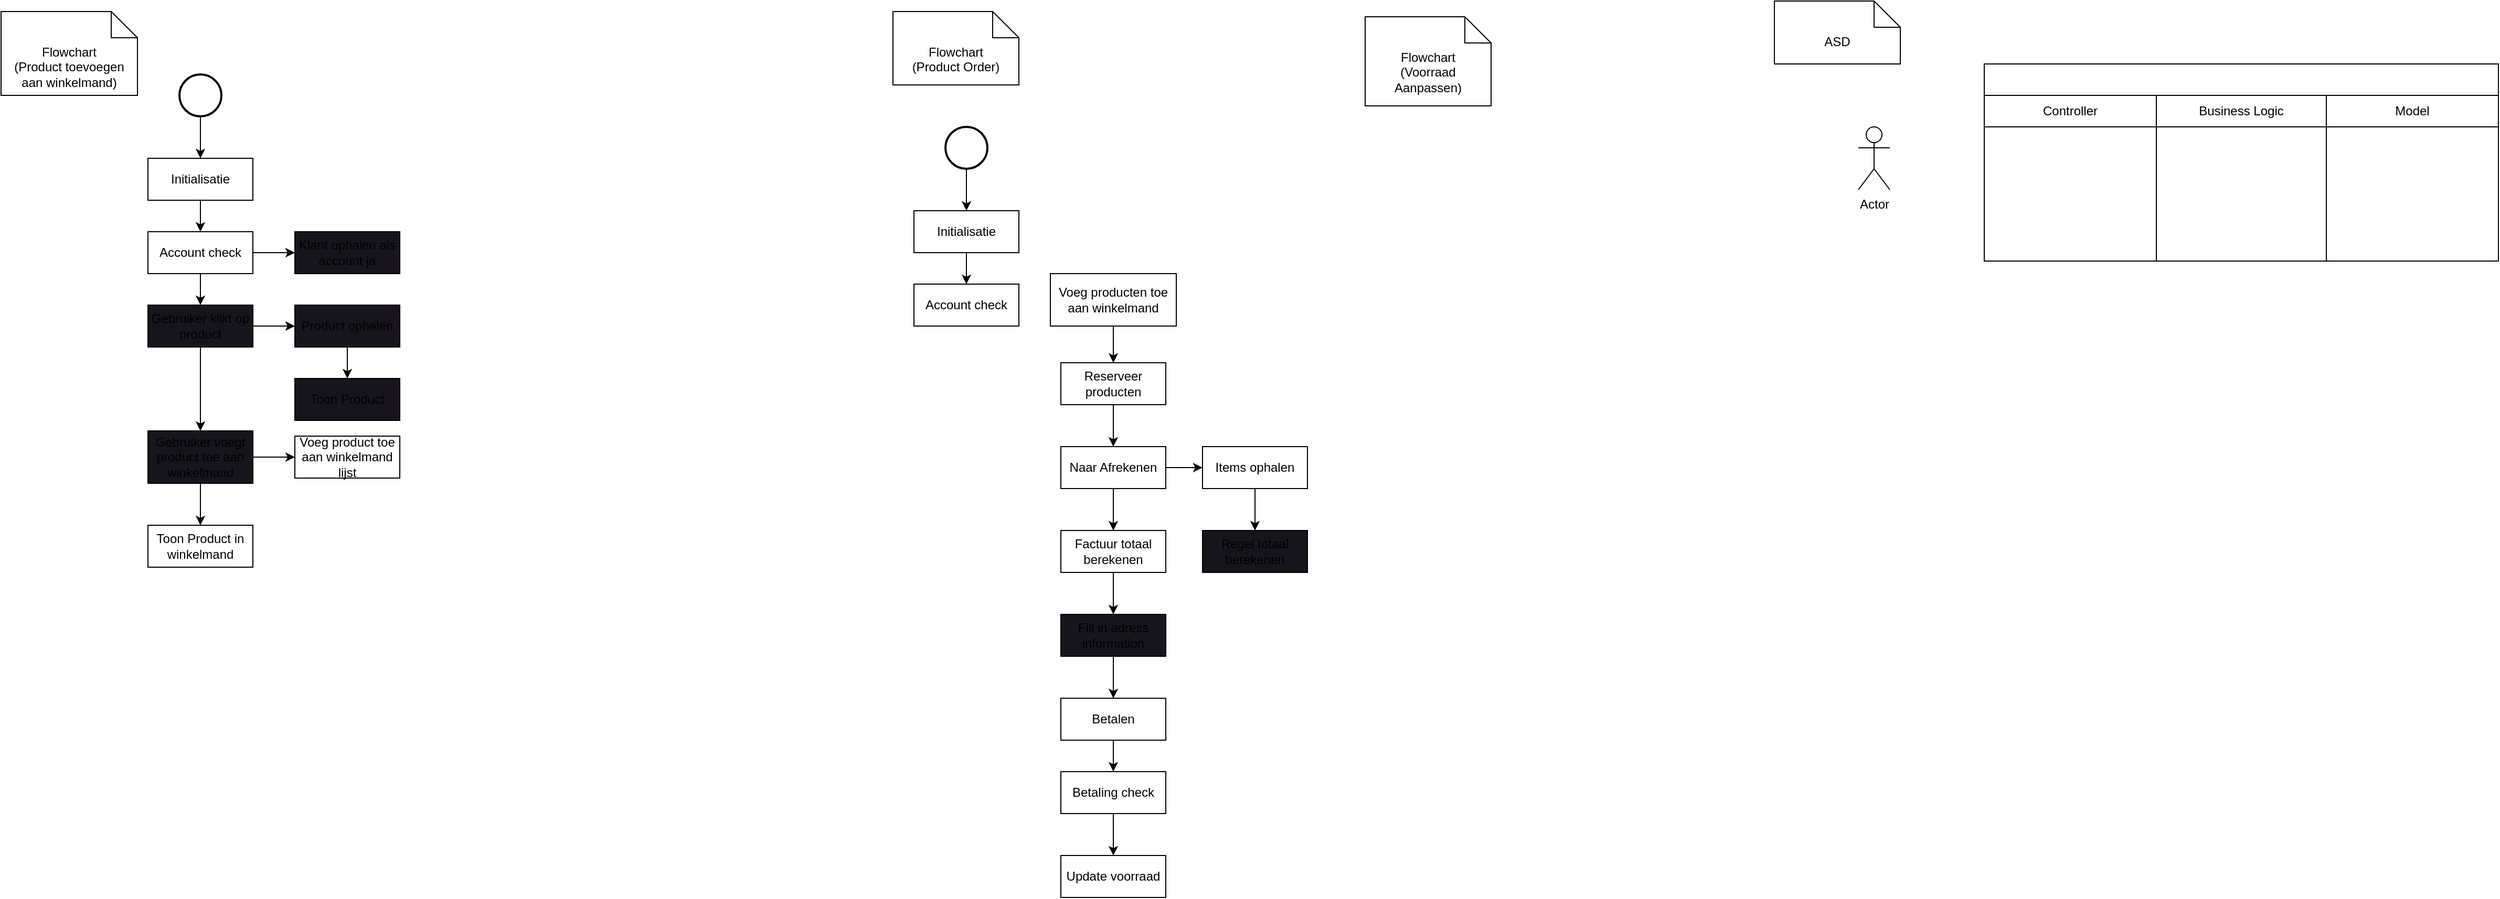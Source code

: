 <mxfile>
    <diagram id="b9qi3Db3O154psMGoR-O" name="Page-1">
        <mxGraphModel dx="2616" dy="826" grid="1" gridSize="10" guides="1" tooltips="1" connect="1" arrows="1" fold="1" page="1" pageScale="1" pageWidth="850" pageHeight="1100" math="0" shadow="0">
            <root>
                <mxCell id="0"/>
                <mxCell id="1" parent="0"/>
                <mxCell id="64" value="" style="shape=table;startSize=30;container=1;collapsible=0;childLayout=tableLayout;fontStyle=1;align=center;" vertex="1" parent="1">
                    <mxGeometry x="210" y="70" width="490" height="188" as="geometry"/>
                </mxCell>
                <mxCell id="65" value="" style="shape=tableRow;horizontal=0;startSize=0;swimlaneHead=0;swimlaneBody=0;top=0;left=0;bottom=0;right=0;collapsible=0;dropTarget=0;fillColor=none;points=[[0,0.5],[1,0.5]];portConstraint=eastwest;" vertex="1" parent="64">
                    <mxGeometry y="30" width="490" height="30" as="geometry"/>
                </mxCell>
                <mxCell id="66" value="Controller" style="shape=partialRectangle;html=1;whiteSpace=wrap;connectable=0;fillColor=none;top=0;left=0;bottom=0;right=0;overflow=hidden;" vertex="1" parent="65">
                    <mxGeometry width="164" height="30" as="geometry">
                        <mxRectangle width="164" height="30" as="alternateBounds"/>
                    </mxGeometry>
                </mxCell>
                <mxCell id="67" value="Business Logic" style="shape=partialRectangle;html=1;whiteSpace=wrap;connectable=0;fillColor=none;top=0;left=0;bottom=0;right=0;overflow=hidden;" vertex="1" parent="65">
                    <mxGeometry x="164" width="162" height="30" as="geometry">
                        <mxRectangle width="162" height="30" as="alternateBounds"/>
                    </mxGeometry>
                </mxCell>
                <mxCell id="68" value="Model" style="shape=partialRectangle;html=1;whiteSpace=wrap;connectable=0;fillColor=none;top=0;left=0;bottom=0;right=0;overflow=hidden;" vertex="1" parent="65">
                    <mxGeometry x="326" width="164" height="30" as="geometry">
                        <mxRectangle width="164" height="30" as="alternateBounds"/>
                    </mxGeometry>
                </mxCell>
                <mxCell id="69" value="" style="shape=tableRow;horizontal=0;startSize=0;swimlaneHead=0;swimlaneBody=0;top=0;left=0;bottom=0;right=0;collapsible=0;dropTarget=0;fillColor=none;points=[[0,0.5],[1,0.5]];portConstraint=eastwest;" vertex="1" parent="64">
                    <mxGeometry y="60" width="490" height="128" as="geometry"/>
                </mxCell>
                <mxCell id="70" value="" style="shape=partialRectangle;html=1;whiteSpace=wrap;connectable=0;fillColor=none;top=0;left=0;bottom=0;right=0;overflow=hidden;" vertex="1" parent="69">
                    <mxGeometry width="164" height="128" as="geometry">
                        <mxRectangle width="164" height="128" as="alternateBounds"/>
                    </mxGeometry>
                </mxCell>
                <mxCell id="71" value="" style="shape=partialRectangle;html=1;whiteSpace=wrap;connectable=0;fillColor=none;top=0;left=0;bottom=0;right=0;overflow=hidden;" vertex="1" parent="69">
                    <mxGeometry x="164" width="162" height="128" as="geometry">
                        <mxRectangle width="162" height="128" as="alternateBounds"/>
                    </mxGeometry>
                </mxCell>
                <mxCell id="72" value="" style="shape=partialRectangle;html=1;whiteSpace=wrap;connectable=0;fillColor=none;top=0;left=0;bottom=0;right=0;overflow=hidden;" vertex="1" parent="69">
                    <mxGeometry x="326" width="164" height="128" as="geometry">
                        <mxRectangle width="164" height="128" as="alternateBounds"/>
                    </mxGeometry>
                </mxCell>
                <mxCell id="77" value="Actor" style="shape=umlActor;verticalLabelPosition=bottom;verticalAlign=top;html=1;outlineConnect=0;" vertex="1" parent="1">
                    <mxGeometry x="90" y="130" width="30" height="60" as="geometry"/>
                </mxCell>
                <mxCell id="78" value="ASD" style="shape=note2;boundedLbl=1;whiteSpace=wrap;html=1;size=25;verticalAlign=top;align=center;" vertex="1" parent="1">
                    <mxGeometry x="10" y="10" width="120" height="60" as="geometry"/>
                </mxCell>
                <mxCell id="80" value="Flowchart&lt;br&gt;(Product Order)" style="shape=note2;boundedLbl=1;whiteSpace=wrap;html=1;size=25;verticalAlign=top;align=center;" vertex="1" parent="1">
                    <mxGeometry x="-830" y="20" width="120" height="70" as="geometry"/>
                </mxCell>
                <mxCell id="84" style="edgeStyle=none;html=1;exitX=0.5;exitY=1;exitDx=0;exitDy=0;exitPerimeter=0;entryX=0.5;entryY=0;entryDx=0;entryDy=0;" edge="1" parent="1" source="81" target="83">
                    <mxGeometry relative="1" as="geometry"/>
                </mxCell>
                <mxCell id="81" value="" style="strokeWidth=2;html=1;shape=mxgraph.flowchart.start_2;whiteSpace=wrap;" vertex="1" parent="1">
                    <mxGeometry x="-780" y="130" width="40" height="40" as="geometry"/>
                </mxCell>
                <mxCell id="116" value="" style="edgeStyle=orthogonalEdgeStyle;html=1;" edge="1" parent="1" source="83" target="90">
                    <mxGeometry relative="1" as="geometry"/>
                </mxCell>
                <mxCell id="83" value="Initialisatie" style="whiteSpace=wrap;html=1;align=center;" vertex="1" parent="1">
                    <mxGeometry x="-810" y="210" width="100" height="40" as="geometry"/>
                </mxCell>
                <mxCell id="102" value="" style="edgeStyle=orthogonalEdgeStyle;html=1;" edge="1" parent="1" source="85" target="101">
                    <mxGeometry relative="1" as="geometry"/>
                </mxCell>
                <mxCell id="85" value="Voeg producten toe aan winkelmand" style="whiteSpace=wrap;html=1;align=center;" vertex="1" parent="1">
                    <mxGeometry x="-680" y="270" width="120" height="50" as="geometry"/>
                </mxCell>
                <mxCell id="113" style="edgeStyle=orthogonalEdgeStyle;html=1;exitX=0.5;exitY=1;exitDx=0;exitDy=0;entryX=0.5;entryY=0;entryDx=0;entryDy=0;" edge="1" parent="1" source="88" target="94">
                    <mxGeometry relative="1" as="geometry"/>
                </mxCell>
                <mxCell id="88" value="Fill in adress information" style="whiteSpace=wrap;html=1;align=center;fillColor=rgb(24, 20, 29);" vertex="1" parent="1">
                    <mxGeometry x="-670" y="595" width="100" height="40" as="geometry"/>
                </mxCell>
                <mxCell id="90" value="Account check" style="whiteSpace=wrap;html=1;align=center;" vertex="1" parent="1">
                    <mxGeometry x="-810" y="280" width="100" height="40" as="geometry"/>
                </mxCell>
                <mxCell id="105" value="" style="edgeStyle=orthogonalEdgeStyle;html=1;" edge="1" parent="1" source="93" target="97">
                    <mxGeometry relative="1" as="geometry"/>
                </mxCell>
                <mxCell id="109" value="" style="edgeStyle=orthogonalEdgeStyle;html=1;" edge="1" parent="1" source="93" target="108">
                    <mxGeometry relative="1" as="geometry"/>
                </mxCell>
                <mxCell id="93" value="Naar Afrekenen" style="whiteSpace=wrap;html=1;align=center;" vertex="1" parent="1">
                    <mxGeometry x="-670" y="435" width="100" height="40" as="geometry"/>
                </mxCell>
                <mxCell id="114" value="" style="edgeStyle=orthogonalEdgeStyle;html=1;" edge="1" parent="1" source="94" target="98">
                    <mxGeometry relative="1" as="geometry"/>
                </mxCell>
                <mxCell id="94" value="Betalen" style="whiteSpace=wrap;html=1;align=center;" vertex="1" parent="1">
                    <mxGeometry x="-670" y="675" width="100" height="40" as="geometry"/>
                </mxCell>
                <mxCell id="96" value="Update voorraad" style="whiteSpace=wrap;html=1;align=center;" vertex="1" parent="1">
                    <mxGeometry x="-670" y="825" width="100" height="40" as="geometry"/>
                </mxCell>
                <mxCell id="107" value="" style="edgeStyle=orthogonalEdgeStyle;html=1;" edge="1" parent="1" source="97" target="106">
                    <mxGeometry relative="1" as="geometry"/>
                </mxCell>
                <mxCell id="97" value="Items ophalen" style="whiteSpace=wrap;html=1;align=center;" vertex="1" parent="1">
                    <mxGeometry x="-535" y="435" width="100" height="40" as="geometry"/>
                </mxCell>
                <mxCell id="115" value="" style="edgeStyle=orthogonalEdgeStyle;html=1;" edge="1" parent="1" source="98" target="96">
                    <mxGeometry relative="1" as="geometry"/>
                </mxCell>
                <mxCell id="98" value="Betaling check" style="whiteSpace=wrap;html=1;align=center;" vertex="1" parent="1">
                    <mxGeometry x="-670" y="745" width="100" height="40" as="geometry"/>
                </mxCell>
                <mxCell id="104" value="" style="edgeStyle=orthogonalEdgeStyle;html=1;" edge="1" parent="1" source="101" target="93">
                    <mxGeometry relative="1" as="geometry"/>
                </mxCell>
                <mxCell id="101" value="Reserveer producten" style="whiteSpace=wrap;html=1;align=center;" vertex="1" parent="1">
                    <mxGeometry x="-670" y="355" width="100" height="40" as="geometry"/>
                </mxCell>
                <mxCell id="106" value="Regel totaal berekenen" style="whiteSpace=wrap;html=1;align=center;fillColor=rgb(24, 20, 29);" vertex="1" parent="1">
                    <mxGeometry x="-535" y="515" width="100" height="40" as="geometry"/>
                </mxCell>
                <mxCell id="111" style="edgeStyle=orthogonalEdgeStyle;html=1;exitX=0.5;exitY=1;exitDx=0;exitDy=0;entryX=0.5;entryY=0;entryDx=0;entryDy=0;" edge="1" parent="1" source="108" target="88">
                    <mxGeometry relative="1" as="geometry"/>
                </mxCell>
                <mxCell id="108" value="Factuur totaal berekenen" style="whiteSpace=wrap;html=1;align=center;" vertex="1" parent="1">
                    <mxGeometry x="-670" y="515" width="100" height="40" as="geometry"/>
                </mxCell>
                <mxCell id="117" value="Flowchart&lt;br&gt;(Product toevoegen aan winkelmand)" style="shape=note2;boundedLbl=1;whiteSpace=wrap;html=1;size=25;verticalAlign=top;align=center;" vertex="1" parent="1">
                    <mxGeometry x="-1680" y="20" width="130" height="80" as="geometry"/>
                </mxCell>
                <mxCell id="137" style="edgeStyle=none;html=1;exitX=0.5;exitY=1;exitDx=0;exitDy=0;exitPerimeter=0;entryX=0.5;entryY=0;entryDx=0;entryDy=0;" edge="1" parent="1" source="138" target="140">
                    <mxGeometry relative="1" as="geometry"/>
                </mxCell>
                <mxCell id="138" value="" style="strokeWidth=2;html=1;shape=mxgraph.flowchart.start_2;whiteSpace=wrap;" vertex="1" parent="1">
                    <mxGeometry x="-1510" y="80" width="40" height="40" as="geometry"/>
                </mxCell>
                <mxCell id="139" value="" style="edgeStyle=orthogonalEdgeStyle;html=1;" edge="1" parent="1" source="140" target="141">
                    <mxGeometry relative="1" as="geometry"/>
                </mxCell>
                <mxCell id="140" value="Initialisatie" style="whiteSpace=wrap;html=1;align=center;" vertex="1" parent="1">
                    <mxGeometry x="-1540" y="160" width="100" height="40" as="geometry"/>
                </mxCell>
                <mxCell id="144" value="" style="edgeStyle=orthogonalEdgeStyle;html=1;" edge="1" parent="1" source="141" target="143">
                    <mxGeometry relative="1" as="geometry"/>
                </mxCell>
                <mxCell id="148" value="" style="edgeStyle=orthogonalEdgeStyle;html=1;" edge="1" parent="1" source="141" target="147">
                    <mxGeometry relative="1" as="geometry"/>
                </mxCell>
                <mxCell id="141" value="Account check" style="whiteSpace=wrap;html=1;align=center;" vertex="1" parent="1">
                    <mxGeometry x="-1540" y="230" width="100" height="40" as="geometry"/>
                </mxCell>
                <mxCell id="142" value="Toon Product in winkelmand" style="whiteSpace=wrap;html=1;align=center;" vertex="1" parent="1">
                    <mxGeometry x="-1540" y="510" width="100" height="40" as="geometry"/>
                </mxCell>
                <mxCell id="146" value="" style="edgeStyle=orthogonalEdgeStyle;html=1;" edge="1" parent="1" source="143" target="145">
                    <mxGeometry relative="1" as="geometry"/>
                </mxCell>
                <mxCell id="152" value="" style="edgeStyle=orthogonalEdgeStyle;html=1;" edge="1" parent="1" source="143" target="151">
                    <mxGeometry relative="1" as="geometry"/>
                </mxCell>
                <mxCell id="143" value="Gebruiker klikt op product" style="whiteSpace=wrap;html=1;align=center;fillColor=rgb(24, 20, 29);" vertex="1" parent="1">
                    <mxGeometry x="-1540" y="300" width="100" height="40" as="geometry"/>
                </mxCell>
                <mxCell id="150" value="" style="edgeStyle=orthogonalEdgeStyle;html=1;" edge="1" parent="1" source="145" target="149">
                    <mxGeometry relative="1" as="geometry"/>
                </mxCell>
                <mxCell id="145" value="Product ophalen" style="whiteSpace=wrap;html=1;align=center;fillColor=rgb(24, 20, 29);" vertex="1" parent="1">
                    <mxGeometry x="-1400" y="300" width="100" height="40" as="geometry"/>
                </mxCell>
                <mxCell id="147" value="Klant ophalen als account ja" style="whiteSpace=wrap;html=1;align=center;fillColor=rgb(24, 20, 29);" vertex="1" parent="1">
                    <mxGeometry x="-1400" y="230" width="100" height="40" as="geometry"/>
                </mxCell>
                <mxCell id="149" value="Toon Product" style="whiteSpace=wrap;html=1;align=center;fillColor=rgb(24, 20, 29);" vertex="1" parent="1">
                    <mxGeometry x="-1400" y="370" width="100" height="40" as="geometry"/>
                </mxCell>
                <mxCell id="155" value="" style="edgeStyle=orthogonalEdgeStyle;html=1;" edge="1" parent="1" source="151" target="154">
                    <mxGeometry relative="1" as="geometry"/>
                </mxCell>
                <mxCell id="156" value="" style="edgeStyle=orthogonalEdgeStyle;html=1;" edge="1" parent="1" source="151" target="142">
                    <mxGeometry relative="1" as="geometry"/>
                </mxCell>
                <mxCell id="151" value="Gebruiker voegt product toe aan winkelmand" style="whiteSpace=wrap;html=1;align=center;fillColor=rgb(24, 20, 29);" vertex="1" parent="1">
                    <mxGeometry x="-1540" y="420" width="100" height="50" as="geometry"/>
                </mxCell>
                <mxCell id="154" value="Voeg product toe aan winkelmand lijst" style="whiteSpace=wrap;html=1;align=center;" vertex="1" parent="1">
                    <mxGeometry x="-1400" y="425" width="100" height="40" as="geometry"/>
                </mxCell>
                <mxCell id="157" value="Flowchart&lt;br&gt;(Voorraad Aanpassen)" style="shape=note2;boundedLbl=1;whiteSpace=wrap;html=1;size=25;verticalAlign=top;align=center;" vertex="1" parent="1">
                    <mxGeometry x="-380" y="25" width="120" height="85" as="geometry"/>
                </mxCell>
            </root>
        </mxGraphModel>
    </diagram>
</mxfile>